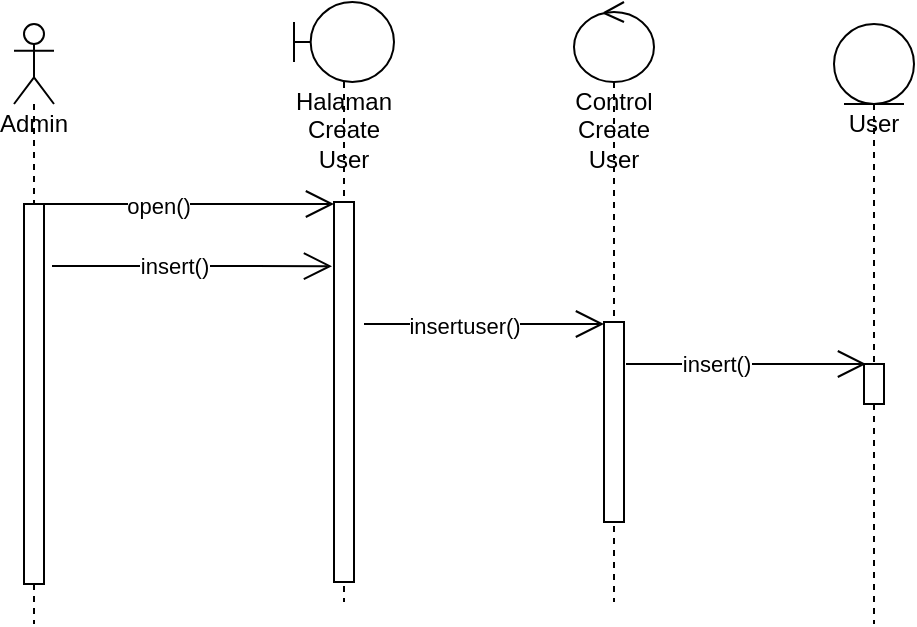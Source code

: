 <mxfile version="20.5.3" type="device"><diagram id="kgpKYQtTHZ0yAKxKKP6v" name="Page-1"><mxGraphModel dx="868" dy="425" grid="1" gridSize="10" guides="1" tooltips="1" connect="1" arrows="1" fold="1" page="1" pageScale="1" pageWidth="850" pageHeight="1100" math="0" shadow="0"><root><mxCell id="0"/><mxCell id="1" parent="0"/><mxCell id="9OE_82X2UbizwWMnrKPJ-1" value="Admin" style="shape=umlLifeline;participant=umlActor;perimeter=lifelinePerimeter;whiteSpace=wrap;html=1;container=1;collapsible=0;recursiveResize=0;verticalAlign=top;spacingTop=36;outlineConnect=0;" vertex="1" parent="1"><mxGeometry x="140" y="210" width="20" height="300" as="geometry"/></mxCell><mxCell id="9OE_82X2UbizwWMnrKPJ-5" value="" style="html=1;points=[];perimeter=orthogonalPerimeter;" vertex="1" parent="9OE_82X2UbizwWMnrKPJ-1"><mxGeometry x="5" y="90" width="10" height="190" as="geometry"/></mxCell><mxCell id="9OE_82X2UbizwWMnrKPJ-2" value="Halaman Create User" style="shape=umlLifeline;participant=umlBoundary;perimeter=lifelinePerimeter;whiteSpace=wrap;html=1;container=1;collapsible=0;recursiveResize=0;verticalAlign=top;spacingTop=36;outlineConnect=0;" vertex="1" parent="1"><mxGeometry x="280" y="199" width="50" height="300" as="geometry"/></mxCell><mxCell id="9OE_82X2UbizwWMnrKPJ-6" value="" style="html=1;points=[];perimeter=orthogonalPerimeter;" vertex="1" parent="9OE_82X2UbizwWMnrKPJ-2"><mxGeometry x="20" y="100" width="10" height="190" as="geometry"/></mxCell><mxCell id="9OE_82X2UbizwWMnrKPJ-3" value="Control Create User" style="shape=umlLifeline;participant=umlControl;perimeter=lifelinePerimeter;whiteSpace=wrap;html=1;container=1;collapsible=0;recursiveResize=0;verticalAlign=top;spacingTop=36;outlineConnect=0;" vertex="1" parent="1"><mxGeometry x="420" y="199" width="40" height="300" as="geometry"/></mxCell><mxCell id="9OE_82X2UbizwWMnrKPJ-9" value="" style="html=1;points=[];perimeter=orthogonalPerimeter;" vertex="1" parent="9OE_82X2UbizwWMnrKPJ-3"><mxGeometry x="15" y="160" width="10" height="100" as="geometry"/></mxCell><mxCell id="9OE_82X2UbizwWMnrKPJ-10" value="" style="endArrow=open;endFill=1;endSize=12;html=1;rounded=0;" edge="1" parent="9OE_82X2UbizwWMnrKPJ-3"><mxGeometry width="160" relative="1" as="geometry"><mxPoint x="-105" y="161" as="sourcePoint"/><mxPoint x="15" y="161" as="targetPoint"/></mxGeometry></mxCell><mxCell id="9OE_82X2UbizwWMnrKPJ-11" value="insertuser()" style="edgeLabel;html=1;align=center;verticalAlign=middle;resizable=0;points=[];" vertex="1" connectable="0" parent="9OE_82X2UbizwWMnrKPJ-10"><mxGeometry x="-0.175" y="-1" relative="1" as="geometry"><mxPoint as="offset"/></mxGeometry></mxCell><mxCell id="9OE_82X2UbizwWMnrKPJ-4" value="User" style="shape=umlLifeline;participant=umlEntity;perimeter=lifelinePerimeter;whiteSpace=wrap;html=1;container=1;collapsible=0;recursiveResize=0;verticalAlign=top;spacingTop=36;outlineConnect=0;" vertex="1" parent="1"><mxGeometry x="550" y="210" width="40" height="300" as="geometry"/></mxCell><mxCell id="9OE_82X2UbizwWMnrKPJ-12" value="" style="html=1;points=[];perimeter=orthogonalPerimeter;" vertex="1" parent="9OE_82X2UbizwWMnrKPJ-4"><mxGeometry x="15" y="170" width="10" height="20" as="geometry"/></mxCell><mxCell id="9OE_82X2UbizwWMnrKPJ-7" value="" style="endArrow=open;endFill=1;endSize=12;html=1;rounded=0;" edge="1" parent="1"><mxGeometry width="160" relative="1" as="geometry"><mxPoint x="150" y="300" as="sourcePoint"/><mxPoint x="300" y="300" as="targetPoint"/></mxGeometry></mxCell><mxCell id="9OE_82X2UbizwWMnrKPJ-8" value="open()" style="edgeLabel;html=1;align=center;verticalAlign=middle;resizable=0;points=[];" vertex="1" connectable="0" parent="9OE_82X2UbizwWMnrKPJ-7"><mxGeometry x="-0.173" y="-1" relative="1" as="geometry"><mxPoint as="offset"/></mxGeometry></mxCell><mxCell id="9OE_82X2UbizwWMnrKPJ-13" value="" style="endArrow=open;endFill=1;endSize=12;html=1;rounded=0;" edge="1" parent="1"><mxGeometry width="160" relative="1" as="geometry"><mxPoint x="446" y="380" as="sourcePoint"/><mxPoint x="566" y="380" as="targetPoint"/><Array as="points"/></mxGeometry></mxCell><mxCell id="9OE_82X2UbizwWMnrKPJ-14" value="insert()" style="edgeLabel;html=1;align=center;verticalAlign=middle;resizable=0;points=[];" vertex="1" connectable="0" parent="9OE_82X2UbizwWMnrKPJ-13"><mxGeometry x="-0.25" y="1" relative="1" as="geometry"><mxPoint y="1" as="offset"/></mxGeometry></mxCell><mxCell id="9OE_82X2UbizwWMnrKPJ-16" value="" style="endArrow=open;endFill=1;endSize=12;html=1;rounded=0;entryX=0;entryY=0.532;entryDx=0;entryDy=0;entryPerimeter=0;" edge="1" parent="1"><mxGeometry width="160" relative="1" as="geometry"><mxPoint x="159" y="331" as="sourcePoint"/><mxPoint x="299" y="331.08" as="targetPoint"/></mxGeometry></mxCell><mxCell id="9OE_82X2UbizwWMnrKPJ-17" value="insert()" style="edgeLabel;html=1;align=center;verticalAlign=middle;resizable=0;points=[];" vertex="1" connectable="0" parent="9OE_82X2UbizwWMnrKPJ-16"><mxGeometry x="-0.343" y="1" relative="1" as="geometry"><mxPoint x="15" y="1" as="offset"/></mxGeometry></mxCell></root></mxGraphModel></diagram></mxfile>